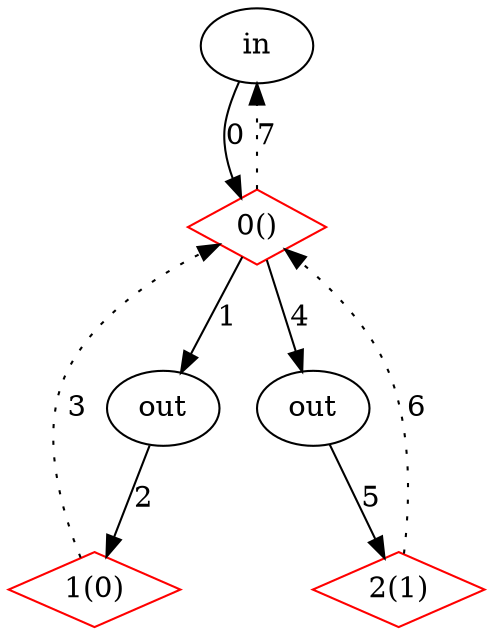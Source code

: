 digraph JEG {
  rankdir=TB;
  1 [label = "in", shape = "ellipse"];
  2 [label = "0()", shape = "diamond", color = "red"];
  3 [label = "out", shape = "ellipse"];
  4 [label = "1(0)", shape = "diamond", color = "red"];
  5 [label = "out", shape = "ellipse"];
  6 [label = "2(1)", shape = "diamond", color = "red"];
  1 -> 2 [ label = "0", style = "solid" ];
  2 -> 3 [ label = "1", style = "solid" ];
  3 -> 4 [ label = "2", style = "solid" ];
  4 -> 2 [ label = "3", style = "dotted" ];
  2 -> 5 [ label = "4", style = "solid" ];
  5 -> 6 [ label = "5", style = "solid" ];
  6 -> 2 [ label = "6", style = "dotted" ];
  2 -> 1 [ label = "7", style = "dotted" ];
}
